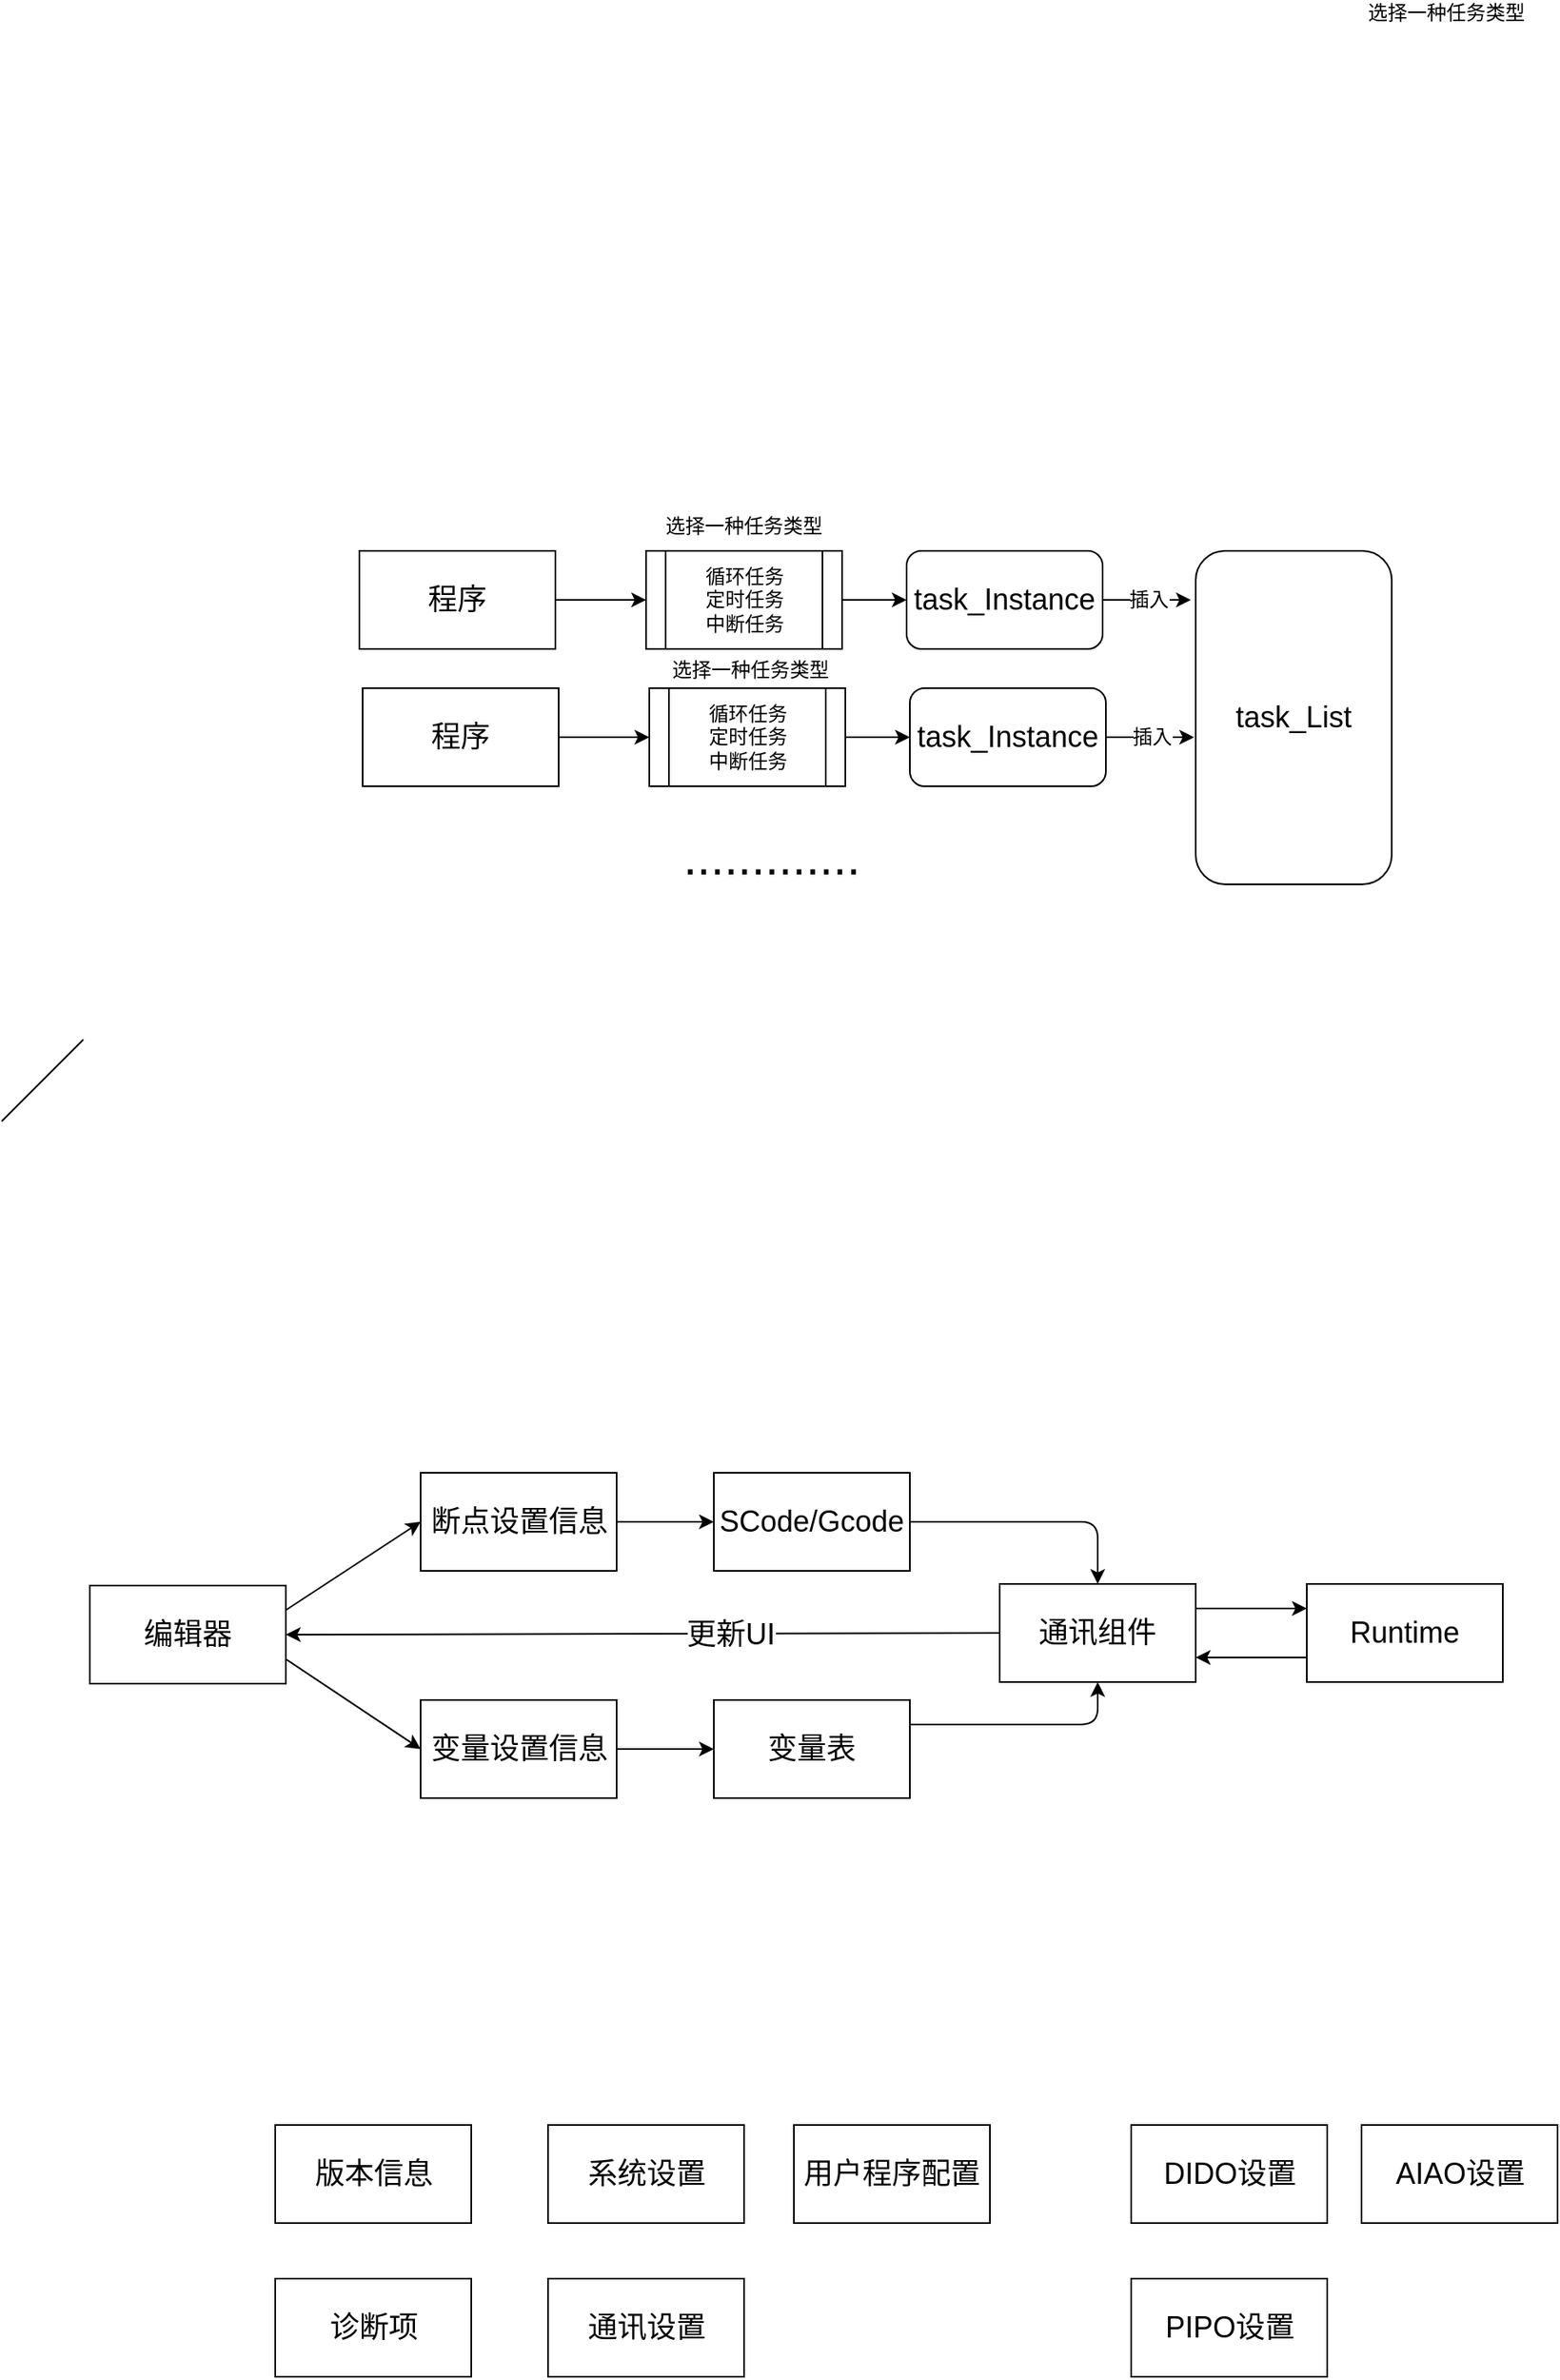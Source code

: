<mxfile version="12.2.6" type="github" pages="1">
  <diagram id="iVK3ShdwLWbgninj1tHv" name="Page-1">
    <mxGraphModel dx="1360" dy="1027" grid="0" gridSize="10" guides="1" tooltips="1" connect="1" arrows="1" fold="1" page="0" pageScale="1" pageWidth="827" pageHeight="1169" math="0" shadow="0">
      <root>
        <mxCell id="0"/>
        <mxCell id="1" parent="0"/>
        <mxCell id="p2M6NOosVOnFMMnS_r7A-1" value="&lt;font style=&quot;font-size: 18px;&quot;&gt;程序&lt;/font&gt;" style="rounded=0;whiteSpace=wrap;html=1;fontSize=18;" vertex="1" parent="1">
          <mxGeometry x="-42" y="244" width="120" height="60" as="geometry"/>
        </mxCell>
        <mxCell id="p2M6NOosVOnFMMnS_r7A-2" value="" style="endArrow=classic;html=1;exitX=1;exitY=0.5;exitDx=0;exitDy=0;entryX=0;entryY=0.5;entryDx=0;entryDy=0;" edge="1" parent="1" source="p2M6NOosVOnFMMnS_r7A-11" target="p2M6NOosVOnFMMnS_r7A-5">
          <mxGeometry width="50" height="50" relative="1" as="geometry">
            <mxPoint x="-42" y="375" as="sourcePoint"/>
            <mxPoint x="156" y="274" as="targetPoint"/>
          </mxGeometry>
        </mxCell>
        <mxCell id="p2M6NOosVOnFMMnS_r7A-5" value="task_Instance" style="rounded=1;whiteSpace=wrap;html=1;fontSize=18;" vertex="1" parent="1">
          <mxGeometry x="293" y="244" width="120" height="60" as="geometry"/>
        </mxCell>
        <mxCell id="p2M6NOosVOnFMMnS_r7A-11" value="&lt;div&gt;循环任务&lt;/div&gt;&lt;div&gt;定时任务&lt;/div&gt;&lt;div&gt;中断任务&lt;br&gt;&lt;/div&gt;" style="shape=process;whiteSpace=wrap;html=1;backgroundOutline=1;" vertex="1" parent="1">
          <mxGeometry x="133.5" y="244" width="120" height="60" as="geometry"/>
        </mxCell>
        <mxCell id="p2M6NOosVOnFMMnS_r7A-12" value="" style="endArrow=classic;html=1;exitX=1;exitY=0.5;exitDx=0;exitDy=0;entryX=0;entryY=0.5;entryDx=0;entryDy=0;" edge="1" parent="1" source="p2M6NOosVOnFMMnS_r7A-1" target="p2M6NOosVOnFMMnS_r7A-11">
          <mxGeometry width="50" height="50" relative="1" as="geometry">
            <mxPoint x="78" y="274" as="sourcePoint"/>
            <mxPoint x="217" y="274" as="targetPoint"/>
          </mxGeometry>
        </mxCell>
        <mxCell id="p2M6NOosVOnFMMnS_r7A-14" value="" style="endArrow=none;html=1;" edge="1" parent="1">
          <mxGeometry width="50" height="50" relative="1" as="geometry">
            <mxPoint x="-261" y="593" as="sourcePoint"/>
            <mxPoint x="-211" y="543" as="targetPoint"/>
          </mxGeometry>
        </mxCell>
        <mxCell id="p2M6NOosVOnFMMnS_r7A-16" value="选择一种任务类型" style="text;html=1;resizable=0;points=[];align=center;verticalAlign=middle;labelBackgroundColor=#ffffff;" vertex="1" connectable="0" parent="p2M6NOosVOnFMMnS_r7A-14">
          <mxGeometry x="0.5" y="4" relative="1" as="geometry">
            <mxPoint x="419.5" y="-324" as="offset"/>
          </mxGeometry>
        </mxCell>
        <mxCell id="p2M6NOosVOnFMMnS_r7A-37" value="&lt;font style=&quot;font-size: 30px&quot;&gt;.............&lt;/font&gt;" style="text;html=1;resizable=0;points=[];align=center;verticalAlign=middle;labelBackgroundColor=#ffffff;fontSize=18;" vertex="1" connectable="0" parent="p2M6NOosVOnFMMnS_r7A-14">
          <mxGeometry x="0.236" y="1" relative="1" as="geometry">
            <mxPoint x="441" y="-130.5" as="offset"/>
          </mxGeometry>
        </mxCell>
        <mxCell id="p2M6NOosVOnFMMnS_r7A-18" value="" style="endArrow=classic;html=1;exitX=1;exitY=0.5;exitDx=0;exitDy=0;" edge="1" parent="1">
          <mxGeometry width="50" height="50" relative="1" as="geometry">
            <mxPoint x="413.0" y="274" as="sourcePoint"/>
            <mxPoint x="467" y="274" as="targetPoint"/>
          </mxGeometry>
        </mxCell>
        <mxCell id="p2M6NOosVOnFMMnS_r7A-19" value="插入" style="text;html=1;resizable=0;points=[];align=center;verticalAlign=middle;labelBackgroundColor=#ffffff;" vertex="1" connectable="0" parent="p2M6NOosVOnFMMnS_r7A-18">
          <mxGeometry x="0.141" y="-1" relative="1" as="geometry">
            <mxPoint x="-3.5" y="-1" as="offset"/>
          </mxGeometry>
        </mxCell>
        <mxCell id="p2M6NOosVOnFMMnS_r7A-28" value="程序" style="rounded=0;whiteSpace=wrap;html=1;fontSize=18;" vertex="1" parent="1">
          <mxGeometry x="-40" y="328" width="120" height="60" as="geometry"/>
        </mxCell>
        <mxCell id="p2M6NOosVOnFMMnS_r7A-29" value="" style="endArrow=classic;html=1;exitX=1;exitY=0.5;exitDx=0;exitDy=0;entryX=0;entryY=0.5;entryDx=0;entryDy=0;" edge="1" parent="1" source="p2M6NOosVOnFMMnS_r7A-31" target="p2M6NOosVOnFMMnS_r7A-30">
          <mxGeometry width="50" height="50" relative="1" as="geometry">
            <mxPoint x="-40" y="459" as="sourcePoint"/>
            <mxPoint x="158" y="358" as="targetPoint"/>
          </mxGeometry>
        </mxCell>
        <mxCell id="p2M6NOosVOnFMMnS_r7A-30" value="task_Instance" style="rounded=1;whiteSpace=wrap;html=1;fontSize=18;" vertex="1" parent="1">
          <mxGeometry x="295" y="328" width="120" height="60" as="geometry"/>
        </mxCell>
        <mxCell id="p2M6NOosVOnFMMnS_r7A-31" value="&lt;div&gt;循环任务&lt;/div&gt;&lt;div&gt;定时任务&lt;/div&gt;&lt;div&gt;中断任务&lt;br&gt;&lt;/div&gt;" style="shape=process;whiteSpace=wrap;html=1;backgroundOutline=1;" vertex="1" parent="1">
          <mxGeometry x="135.5" y="328" width="120" height="60" as="geometry"/>
        </mxCell>
        <mxCell id="p2M6NOosVOnFMMnS_r7A-32" value="" style="endArrow=classic;html=1;exitX=1;exitY=0.5;exitDx=0;exitDy=0;entryX=0;entryY=0.5;entryDx=0;entryDy=0;" edge="1" parent="1" source="p2M6NOosVOnFMMnS_r7A-28" target="p2M6NOosVOnFMMnS_r7A-31">
          <mxGeometry width="50" height="50" relative="1" as="geometry">
            <mxPoint x="80" y="358" as="sourcePoint"/>
            <mxPoint x="219" y="358" as="targetPoint"/>
          </mxGeometry>
        </mxCell>
        <mxCell id="p2M6NOosVOnFMMnS_r7A-33" value="选择一种任务类型" style="text;html=1;resizable=0;points=[];align=center;verticalAlign=middle;labelBackgroundColor=#ffffff;" vertex="1" connectable="0" parent="1">
          <mxGeometry x="-80.779" y="560.122" as="geometry">
            <mxPoint x="278" y="-243" as="offset"/>
          </mxGeometry>
        </mxCell>
        <mxCell id="p2M6NOosVOnFMMnS_r7A-34" value="" style="endArrow=classic;html=1;exitX=1;exitY=0.5;exitDx=0;exitDy=0;" edge="1" parent="1">
          <mxGeometry width="50" height="50" relative="1" as="geometry">
            <mxPoint x="415.0" y="358.0" as="sourcePoint"/>
            <mxPoint x="469" y="358.0" as="targetPoint"/>
          </mxGeometry>
        </mxCell>
        <mxCell id="p2M6NOosVOnFMMnS_r7A-35" value="插入" style="text;html=1;resizable=0;points=[];align=center;verticalAlign=middle;labelBackgroundColor=#ffffff;" vertex="1" connectable="0" parent="p2M6NOosVOnFMMnS_r7A-34">
          <mxGeometry x="0.141" y="-1" relative="1" as="geometry">
            <mxPoint x="-3.5" y="-1" as="offset"/>
          </mxGeometry>
        </mxCell>
        <mxCell id="p2M6NOosVOnFMMnS_r7A-36" value="task_List" style="rounded=1;whiteSpace=wrap;html=1;fontSize=18;" vertex="1" parent="1">
          <mxGeometry x="470" y="244" width="120" height="204" as="geometry"/>
        </mxCell>
        <mxCell id="p2M6NOosVOnFMMnS_r7A-38" value="选择一种任务类型" style="text;html=1;resizable=0;points=[];align=center;verticalAlign=middle;labelBackgroundColor=#ffffff;" vertex="1" connectable="0" parent="1">
          <mxGeometry x="203.384" y="238.459" as="geometry">
            <mxPoint x="419.5" y="-324" as="offset"/>
          </mxGeometry>
        </mxCell>
        <mxCell id="p2M6NOosVOnFMMnS_r7A-39" value="选择一种任务类型" style="text;html=1;resizable=0;points=[];align=center;verticalAlign=middle;labelBackgroundColor=#ffffff;" vertex="1" connectable="0" parent="1">
          <mxGeometry x="203.384" y="238.459" as="geometry">
            <mxPoint x="419.5" y="-324" as="offset"/>
          </mxGeometry>
        </mxCell>
        <mxCell id="p2M6NOosVOnFMMnS_r7A-42" value="断点设置信息" style="rounded=0;whiteSpace=wrap;html=1;fontSize=18;" vertex="1" parent="1">
          <mxGeometry x="-4.5" y="808" width="120" height="60" as="geometry"/>
        </mxCell>
        <mxCell id="p2M6NOosVOnFMMnS_r7A-43" value="变量设置信息" style="rounded=0;whiteSpace=wrap;html=1;fontSize=18;" vertex="1" parent="1">
          <mxGeometry x="-4.5" y="947" width="120" height="60" as="geometry"/>
        </mxCell>
        <mxCell id="p2M6NOosVOnFMMnS_r7A-44" value="SCode/Gcode" style="rounded=0;whiteSpace=wrap;html=1;fontSize=18;" vertex="1" parent="1">
          <mxGeometry x="175" y="808" width="120" height="60" as="geometry"/>
        </mxCell>
        <mxCell id="p2M6NOosVOnFMMnS_r7A-45" value="变量表" style="rounded=0;whiteSpace=wrap;html=1;fontSize=18;" vertex="1" parent="1">
          <mxGeometry x="175" y="947" width="120" height="60" as="geometry"/>
        </mxCell>
        <mxCell id="p2M6NOosVOnFMMnS_r7A-46" value="通讯组件" style="rounded=0;whiteSpace=wrap;html=1;fontSize=18;" vertex="1" parent="1">
          <mxGeometry x="350" y="876" width="120" height="60" as="geometry"/>
        </mxCell>
        <mxCell id="p2M6NOosVOnFMMnS_r7A-47" value="Runtime" style="rounded=0;whiteSpace=wrap;html=1;fontSize=18;" vertex="1" parent="1">
          <mxGeometry x="538" y="876" width="120" height="60" as="geometry"/>
        </mxCell>
        <mxCell id="p2M6NOosVOnFMMnS_r7A-48" value="" style="endArrow=classic;html=1;fontSize=18;fontColor=#000000;exitX=1;exitY=0.5;exitDx=0;exitDy=0;entryX=0;entryY=0.5;entryDx=0;entryDy=0;" edge="1" parent="1" source="p2M6NOosVOnFMMnS_r7A-42" target="p2M6NOosVOnFMMnS_r7A-44">
          <mxGeometry width="50" height="50" relative="1" as="geometry">
            <mxPoint x="-31" y="1036" as="sourcePoint"/>
            <mxPoint x="19" y="986" as="targetPoint"/>
          </mxGeometry>
        </mxCell>
        <mxCell id="p2M6NOosVOnFMMnS_r7A-49" value="" style="endArrow=classic;html=1;fontSize=18;fontColor=#000000;exitX=1;exitY=0.5;exitDx=0;exitDy=0;" edge="1" parent="1" source="p2M6NOosVOnFMMnS_r7A-43" target="p2M6NOosVOnFMMnS_r7A-45">
          <mxGeometry width="50" height="50" relative="1" as="geometry">
            <mxPoint x="-31" y="1078" as="sourcePoint"/>
            <mxPoint x="19" y="1028" as="targetPoint"/>
          </mxGeometry>
        </mxCell>
        <mxCell id="p2M6NOosVOnFMMnS_r7A-50" value="" style="endArrow=classic;html=1;fontSize=18;fontColor=#000000;exitX=1;exitY=0.5;exitDx=0;exitDy=0;entryX=0.5;entryY=0;entryDx=0;entryDy=0;" edge="1" parent="1" source="p2M6NOosVOnFMMnS_r7A-44" target="p2M6NOosVOnFMMnS_r7A-46">
          <mxGeometry width="50" height="50" relative="1" as="geometry">
            <mxPoint x="125.5" y="848" as="sourcePoint"/>
            <mxPoint x="185" y="848" as="targetPoint"/>
            <Array as="points">
              <mxPoint x="410" y="838"/>
            </Array>
          </mxGeometry>
        </mxCell>
        <mxCell id="p2M6NOosVOnFMMnS_r7A-51" value="" style="endArrow=classic;html=1;fontSize=18;fontColor=#000000;exitX=1;exitY=0.25;exitDx=0;exitDy=0;entryX=0.5;entryY=1;entryDx=0;entryDy=0;" edge="1" parent="1" source="p2M6NOosVOnFMMnS_r7A-45" target="p2M6NOosVOnFMMnS_r7A-46">
          <mxGeometry width="50" height="50" relative="1" as="geometry">
            <mxPoint x="-31" y="1036" as="sourcePoint"/>
            <mxPoint x="19" y="986" as="targetPoint"/>
            <Array as="points">
              <mxPoint x="410" y="962"/>
            </Array>
          </mxGeometry>
        </mxCell>
        <mxCell id="p2M6NOosVOnFMMnS_r7A-53" value="" style="endArrow=classic;html=1;fontSize=18;fontColor=#000000;exitX=1;exitY=0.25;exitDx=0;exitDy=0;entryX=0;entryY=0.25;entryDx=0;entryDy=0;" edge="1" parent="1" source="p2M6NOosVOnFMMnS_r7A-46" target="p2M6NOosVOnFMMnS_r7A-47">
          <mxGeometry width="50" height="50" relative="1" as="geometry">
            <mxPoint x="-31" y="1036" as="sourcePoint"/>
            <mxPoint x="19" y="986" as="targetPoint"/>
          </mxGeometry>
        </mxCell>
        <mxCell id="p2M6NOosVOnFMMnS_r7A-54" value="" style="endArrow=classic;html=1;fontSize=18;fontColor=#000000;exitX=0;exitY=0.75;exitDx=0;exitDy=0;entryX=1;entryY=0.75;entryDx=0;entryDy=0;" edge="1" parent="1" source="p2M6NOosVOnFMMnS_r7A-47" target="p2M6NOosVOnFMMnS_r7A-46">
          <mxGeometry width="50" height="50" relative="1" as="geometry">
            <mxPoint x="480" y="897" as="sourcePoint"/>
            <mxPoint x="550" y="897" as="targetPoint"/>
          </mxGeometry>
        </mxCell>
        <mxCell id="p2M6NOosVOnFMMnS_r7A-59" value="编辑器" style="rounded=0;whiteSpace=wrap;html=1;fontSize=18;" vertex="1" parent="1">
          <mxGeometry x="-207" y="877" width="120" height="60" as="geometry"/>
        </mxCell>
        <mxCell id="p2M6NOosVOnFMMnS_r7A-61" value="" style="endArrow=classic;html=1;fontSize=18;fontColor=#000000;exitX=1;exitY=0.25;exitDx=0;exitDy=0;entryX=0;entryY=0.5;entryDx=0;entryDy=0;" edge="1" parent="1" source="p2M6NOosVOnFMMnS_r7A-59" target="p2M6NOosVOnFMMnS_r7A-42">
          <mxGeometry width="50" height="50" relative="1" as="geometry">
            <mxPoint x="305" y="972" as="sourcePoint"/>
            <mxPoint x="420" y="927" as="targetPoint"/>
            <Array as="points"/>
          </mxGeometry>
        </mxCell>
        <mxCell id="p2M6NOosVOnFMMnS_r7A-63" value="" style="endArrow=classic;html=1;fontSize=18;fontColor=#000000;exitX=1;exitY=0.75;exitDx=0;exitDy=0;entryX=0;entryY=0.5;entryDx=0;entryDy=0;" edge="1" parent="1" source="p2M6NOosVOnFMMnS_r7A-59" target="p2M6NOosVOnFMMnS_r7A-43">
          <mxGeometry width="50" height="50" relative="1" as="geometry">
            <mxPoint x="-77" y="902" as="sourcePoint"/>
            <mxPoint x="5.5" y="848" as="targetPoint"/>
            <Array as="points"/>
          </mxGeometry>
        </mxCell>
        <mxCell id="p2M6NOosVOnFMMnS_r7A-64" value="" style="endArrow=classic;html=1;fontSize=18;fontColor=#000000;exitX=0;exitY=0.5;exitDx=0;exitDy=0;entryX=1;entryY=0.5;entryDx=0;entryDy=0;" edge="1" parent="1" source="p2M6NOosVOnFMMnS_r7A-46" target="p2M6NOosVOnFMMnS_r7A-59">
          <mxGeometry width="50" height="50" relative="1" as="geometry">
            <mxPoint x="-261" y="1078" as="sourcePoint"/>
            <mxPoint x="-211" y="1028" as="targetPoint"/>
          </mxGeometry>
        </mxCell>
        <mxCell id="p2M6NOosVOnFMMnS_r7A-65" value="&lt;div&gt;更新UI&lt;/div&gt;" style="text;html=1;resizable=0;points=[];align=center;verticalAlign=middle;labelBackgroundColor=#ffffff;fontSize=18;fontColor=#000000;" vertex="1" connectable="0" parent="p2M6NOosVOnFMMnS_r7A-64">
          <mxGeometry x="-0.245" relative="1" as="geometry">
            <mxPoint as="offset"/>
          </mxGeometry>
        </mxCell>
        <mxCell id="p2M6NOosVOnFMMnS_r7A-67" value="通讯设置" style="rounded=0;whiteSpace=wrap;html=1;fontSize=18;" vertex="1" parent="1">
          <mxGeometry x="73.5" y="1301" width="120" height="60" as="geometry"/>
        </mxCell>
        <mxCell id="p2M6NOosVOnFMMnS_r7A-68" value="DIDO设置" style="rounded=0;whiteSpace=wrap;html=1;fontSize=18;" vertex="1" parent="1">
          <mxGeometry x="430.5" y="1207" width="120" height="60" as="geometry"/>
        </mxCell>
        <mxCell id="p2M6NOosVOnFMMnS_r7A-69" value="PIPO设置" style="rounded=0;whiteSpace=wrap;html=1;fontSize=18;" vertex="1" parent="1">
          <mxGeometry x="430.5" y="1301" width="120" height="60" as="geometry"/>
        </mxCell>
        <mxCell id="p2M6NOosVOnFMMnS_r7A-71" value="系统设置" style="rounded=0;whiteSpace=wrap;html=1;fontSize=18;" vertex="1" parent="1">
          <mxGeometry x="73.5" y="1207" width="120" height="60" as="geometry"/>
        </mxCell>
        <mxCell id="p2M6NOosVOnFMMnS_r7A-72" value="版本信息" style="rounded=0;whiteSpace=wrap;html=1;fontSize=18;" vertex="1" parent="1">
          <mxGeometry x="-93.5" y="1207" width="120" height="60" as="geometry"/>
        </mxCell>
        <mxCell id="p2M6NOosVOnFMMnS_r7A-73" value="诊断项" style="rounded=0;whiteSpace=wrap;html=1;fontSize=18;" vertex="1" parent="1">
          <mxGeometry x="-93.5" y="1301" width="120" height="60" as="geometry"/>
        </mxCell>
        <mxCell id="p2M6NOosVOnFMMnS_r7A-74" value="用户程序配置" style="rounded=0;whiteSpace=wrap;html=1;fontSize=18;" vertex="1" parent="1">
          <mxGeometry x="224" y="1207" width="120" height="60" as="geometry"/>
        </mxCell>
        <mxCell id="p2M6NOosVOnFMMnS_r7A-75" value="AIAO设置" style="rounded=0;whiteSpace=wrap;html=1;fontSize=18;" vertex="1" parent="1">
          <mxGeometry x="571.5" y="1207" width="120" height="60" as="geometry"/>
        </mxCell>
      </root>
    </mxGraphModel>
  </diagram>
</mxfile>
